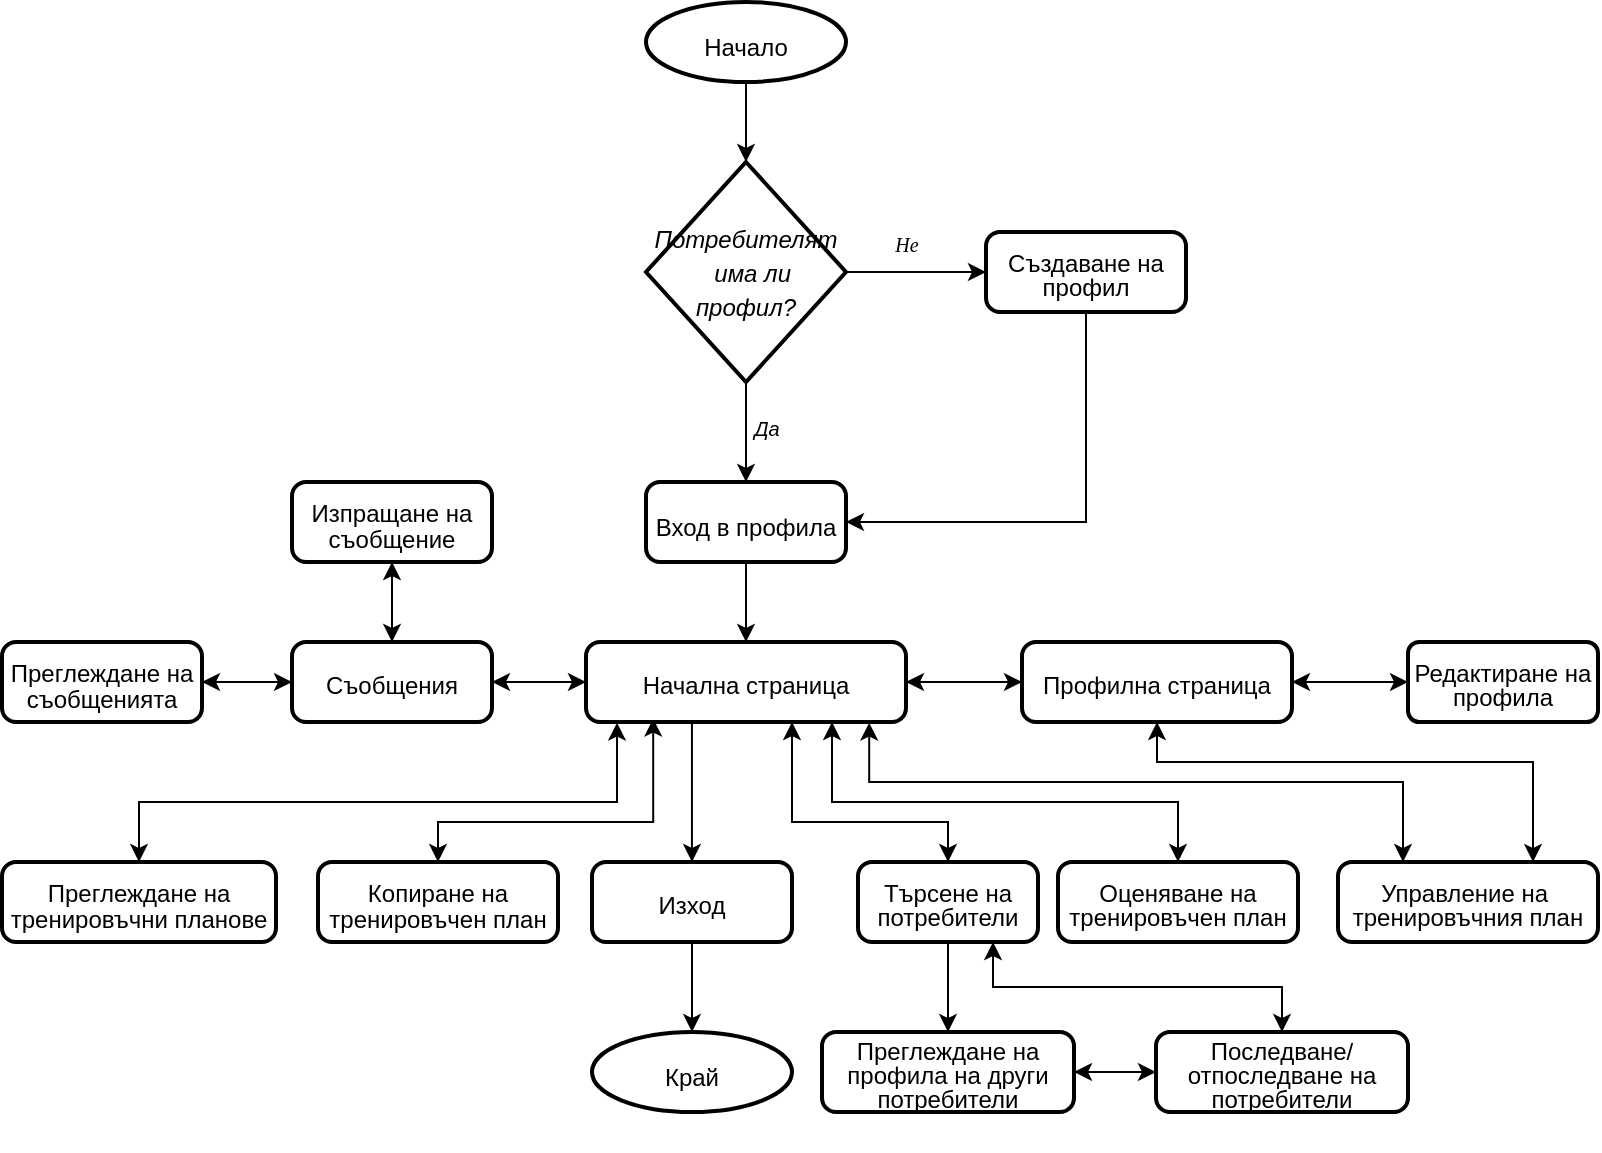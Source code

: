 <mxfile version="21.3.8" type="github">
  <diagram id="C5RBs43oDa-KdzZeNtuy" name="Page-1">
    <mxGraphModel dx="1050" dy="581" grid="0" gridSize="10" guides="1" tooltips="1" connect="1" arrows="1" fold="1" page="1" pageScale="1" pageWidth="827" pageHeight="1169" math="0" shadow="0">
      <root>
        <mxCell id="WIyWlLk6GJQsqaUBKTNV-0" />
        <mxCell id="WIyWlLk6GJQsqaUBKTNV-1" parent="WIyWlLk6GJQsqaUBKTNV-0" />
        <mxCell id="3TFM3hJCEPJsRZKhH2WV-3" value="" style="edgeStyle=orthogonalEdgeStyle;rounded=0;hachureGap=4;orthogonalLoop=1;jettySize=auto;html=1;fontFamily=Architects Daughter;fontSource=https%3A%2F%2Ffonts.googleapis.com%2Fcss%3Ffamily%3DArchitects%2BDaughter;fontSize=16;exitX=0.5;exitY=1;exitDx=0;exitDy=0;exitPerimeter=0;" edge="1" parent="WIyWlLk6GJQsqaUBKTNV-1" source="3TFM3hJCEPJsRZKhH2WV-5" target="3TFM3hJCEPJsRZKhH2WV-2">
          <mxGeometry relative="1" as="geometry">
            <mxPoint x="434" y="100" as="sourcePoint" />
          </mxGeometry>
        </mxCell>
        <mxCell id="3TFM3hJCEPJsRZKhH2WV-7" style="edgeStyle=orthogonalEdgeStyle;rounded=0;hachureGap=4;orthogonalLoop=1;jettySize=auto;html=1;exitX=1;exitY=0.5;exitDx=0;exitDy=0;fontFamily=Architects Daughter;fontSource=https%3A%2F%2Ffonts.googleapis.com%2Fcss%3Ffamily%3DArchitects%2BDaughter;fontSize=16;" edge="1" parent="WIyWlLk6GJQsqaUBKTNV-1" source="3TFM3hJCEPJsRZKhH2WV-2" target="3TFM3hJCEPJsRZKhH2WV-4">
          <mxGeometry relative="1" as="geometry" />
        </mxCell>
        <mxCell id="3TFM3hJCEPJsRZKhH2WV-9" style="edgeStyle=orthogonalEdgeStyle;rounded=0;hachureGap=4;orthogonalLoop=1;jettySize=auto;html=1;entryX=0.5;entryY=0;entryDx=0;entryDy=0;fontFamily=Architects Daughter;fontSource=https%3A%2F%2Ffonts.googleapis.com%2Fcss%3Ffamily%3DArchitects%2BDaughter;fontSize=16;" edge="1" parent="WIyWlLk6GJQsqaUBKTNV-1" source="3TFM3hJCEPJsRZKhH2WV-2" target="3TFM3hJCEPJsRZKhH2WV-8">
          <mxGeometry relative="1" as="geometry" />
        </mxCell>
        <mxCell id="3TFM3hJCEPJsRZKhH2WV-2" value="&lt;p style=&quot;line-height: 75%;&quot;&gt;&lt;span style=&quot;font-size: 12px; font-family: Helvetica; background-color: initial;&quot;&gt;&lt;i&gt;&amp;nbsp;Потребителят&amp;nbsp; &amp;nbsp; има ли профил?&lt;/i&gt;&lt;/span&gt;&lt;br&gt;&lt;/p&gt;" style="rhombus;whiteSpace=wrap;html=1;hachureGap=4;fontFamily=Architects Daughter;fontSource=https%3A%2F%2Ffonts.googleapis.com%2Fcss%3Ffamily%3DArchitects%2BDaughter;fontSize=20;align=center;strokeWidth=2;" vertex="1" parent="WIyWlLk6GJQsqaUBKTNV-1">
          <mxGeometry x="384" y="130" width="100" height="110" as="geometry" />
        </mxCell>
        <mxCell id="3TFM3hJCEPJsRZKhH2WV-4" value="&lt;p style=&quot;line-height: 50%;&quot;&gt;&lt;font face=&quot;Helvetica&quot; style=&quot;font-size: 12px;&quot;&gt;Създаване на профил&lt;/font&gt;&lt;/p&gt;" style="rounded=1;whiteSpace=wrap;html=1;absoluteArcSize=1;arcSize=14;strokeWidth=2;hachureGap=4;fontFamily=Architects Daughter;fontSource=https%3A%2F%2Ffonts.googleapis.com%2Fcss%3Ffamily%3DArchitects%2BDaughter;fontSize=20;" vertex="1" parent="WIyWlLk6GJQsqaUBKTNV-1">
          <mxGeometry x="554" y="165" width="100" height="40" as="geometry" />
        </mxCell>
        <mxCell id="3TFM3hJCEPJsRZKhH2WV-5" value="&lt;font face=&quot;Helvetica&quot; style=&quot;font-size: 12px;&quot;&gt;Начало&lt;/font&gt;" style="strokeWidth=2;html=1;shape=mxgraph.flowchart.start_1;whiteSpace=wrap;hachureGap=4;fontFamily=Architects Daughter;fontSource=https%3A%2F%2Ffonts.googleapis.com%2Fcss%3Ffamily%3DArchitects%2BDaughter;fontSize=20;" vertex="1" parent="WIyWlLk6GJQsqaUBKTNV-1">
          <mxGeometry x="384" y="50" width="100" height="40" as="geometry" />
        </mxCell>
        <mxCell id="3TFM3hJCEPJsRZKhH2WV-6" value="&lt;font face=&quot;Helvetica&quot; style=&quot;font-size: 12px;&quot;&gt;Край&lt;/font&gt;" style="strokeWidth=2;html=1;shape=mxgraph.flowchart.start_1;whiteSpace=wrap;hachureGap=4;fontFamily=Architects Daughter;fontSource=https%3A%2F%2Ffonts.googleapis.com%2Fcss%3Ffamily%3DArchitects%2BDaughter;fontSize=20;" vertex="1" parent="WIyWlLk6GJQsqaUBKTNV-1">
          <mxGeometry x="357" y="565" width="100" height="40" as="geometry" />
        </mxCell>
        <mxCell id="3TFM3hJCEPJsRZKhH2WV-17" value="" style="rounded=0;hachureGap=4;orthogonalLoop=1;jettySize=auto;html=1;fontFamily=Architects Daughter;fontSource=https%3A%2F%2Ffonts.googleapis.com%2Fcss%3Ffamily%3DArchitects%2BDaughter;fontSize=16;exitX=0.5;exitY=1;exitDx=0;exitDy=0;entryX=0.5;entryY=0;entryDx=0;entryDy=0;edgeStyle=orthogonalEdgeStyle;" edge="1" parent="WIyWlLk6GJQsqaUBKTNV-1" source="3TFM3hJCEPJsRZKhH2WV-8" target="3TFM3hJCEPJsRZKhH2WV-14">
          <mxGeometry relative="1" as="geometry">
            <mxPoint x="420" y="330" as="sourcePoint" />
          </mxGeometry>
        </mxCell>
        <mxCell id="3TFM3hJCEPJsRZKhH2WV-8" value="&lt;font style=&quot;font-size: 12px;&quot; face=&quot;Helvetica&quot;&gt;Вход в профила&lt;/font&gt;" style="rounded=1;whiteSpace=wrap;html=1;absoluteArcSize=1;arcSize=14;strokeWidth=2;hachureGap=4;fontFamily=Architects Daughter;fontSource=https%3A%2F%2Ffonts.googleapis.com%2Fcss%3Ffamily%3DArchitects%2BDaughter;fontSize=20;" vertex="1" parent="WIyWlLk6GJQsqaUBKTNV-1">
          <mxGeometry x="384" y="290" width="100" height="40" as="geometry" />
        </mxCell>
        <mxCell id="3TFM3hJCEPJsRZKhH2WV-11" value="&lt;p style=&quot;line-height: 60%;&quot;&gt;&lt;font style=&quot;font-size: 10px;&quot; face=&quot;Verdana&quot;&gt;&lt;i&gt;Не&lt;/i&gt;&lt;/font&gt;&lt;/p&gt;" style="text;html=1;align=center;verticalAlign=middle;resizable=0;points=[];autosize=1;strokeColor=none;fillColor=none;fontSize=20;fontFamily=Architects Daughter;" vertex="1" parent="WIyWlLk6GJQsqaUBKTNV-1">
          <mxGeometry x="494" y="135" width="40" height="70" as="geometry" />
        </mxCell>
        <mxCell id="3TFM3hJCEPJsRZKhH2WV-33" value="" style="rounded=0;hachureGap=4;orthogonalLoop=1;jettySize=auto;html=1;fontFamily=Architects Daughter;fontSource=https%3A%2F%2Ffonts.googleapis.com%2Fcss%3Ffamily%3DArchitects%2BDaughter;fontSize=16;exitX=0.331;exitY=0.975;exitDx=0;exitDy=0;exitPerimeter=0;" edge="1" parent="WIyWlLk6GJQsqaUBKTNV-1" source="3TFM3hJCEPJsRZKhH2WV-14" target="3TFM3hJCEPJsRZKhH2WV-31">
          <mxGeometry relative="1" as="geometry">
            <mxPoint x="420" y="410" as="sourcePoint" />
          </mxGeometry>
        </mxCell>
        <mxCell id="3TFM3hJCEPJsRZKhH2WV-34" value="" style="rounded=0;hachureGap=4;orthogonalLoop=1;jettySize=auto;html=1;fontFamily=Architects Daughter;fontSource=https%3A%2F%2Ffonts.googleapis.com%2Fcss%3Ffamily%3DArchitects%2BDaughter;fontSize=16;exitX=1;exitY=0.5;exitDx=0;exitDy=0;startArrow=classic;startFill=1;targetPerimeterSpacing=0;" edge="1" parent="WIyWlLk6GJQsqaUBKTNV-1" source="3TFM3hJCEPJsRZKhH2WV-14" target="3TFM3hJCEPJsRZKhH2WV-30">
          <mxGeometry relative="1" as="geometry" />
        </mxCell>
        <mxCell id="3TFM3hJCEPJsRZKhH2WV-69" style="edgeStyle=orthogonalEdgeStyle;shape=connector;rounded=0;hachureGap=4;orthogonalLoop=1;jettySize=auto;html=1;exitX=0.21;exitY=0.958;exitDx=0;exitDy=0;labelBackgroundColor=default;strokeColor=default;fontFamily=Architects Daughter;fontSource=https%3A%2F%2Ffonts.googleapis.com%2Fcss%3Ffamily%3DArchitects%2BDaughter;fontSize=20;fontColor=default;endArrow=classic;startArrow=classic;startFill=1;entryX=0.5;entryY=0;entryDx=0;entryDy=0;exitPerimeter=0;" edge="1" parent="WIyWlLk6GJQsqaUBKTNV-1" source="3TFM3hJCEPJsRZKhH2WV-14" target="3TFM3hJCEPJsRZKhH2WV-60">
          <mxGeometry relative="1" as="geometry">
            <mxPoint x="337" y="500" as="targetPoint" />
            <Array as="points">
              <mxPoint x="388" y="460" />
              <mxPoint x="280" y="460" />
            </Array>
          </mxGeometry>
        </mxCell>
        <mxCell id="3TFM3hJCEPJsRZKhH2WV-70" style="edgeStyle=orthogonalEdgeStyle;shape=connector;rounded=0;hachureGap=4;orthogonalLoop=1;jettySize=auto;html=1;exitX=0.097;exitY=1.008;exitDx=0;exitDy=0;labelBackgroundColor=default;strokeColor=default;fontFamily=Architects Daughter;fontSource=https%3A%2F%2Ffonts.googleapis.com%2Fcss%3Ffamily%3DArchitects%2BDaughter;fontSize=20;fontColor=default;endArrow=classic;startArrow=classic;startFill=1;exitPerimeter=0;entryX=0.5;entryY=0;entryDx=0;entryDy=0;" edge="1" parent="WIyWlLk6GJQsqaUBKTNV-1" source="3TFM3hJCEPJsRZKhH2WV-14" target="3TFM3hJCEPJsRZKhH2WV-59">
          <mxGeometry relative="1" as="geometry">
            <Array as="points">
              <mxPoint x="370" y="450" />
              <mxPoint x="131" y="450" />
            </Array>
          </mxGeometry>
        </mxCell>
        <mxCell id="3TFM3hJCEPJsRZKhH2WV-84" style="edgeStyle=elbowEdgeStyle;shape=connector;rounded=0;hachureGap=4;orthogonalLoop=1;jettySize=auto;html=1;exitX=0.885;exitY=1.008;exitDx=0;exitDy=0;labelBackgroundColor=default;strokeColor=default;fontFamily=Architects Daughter;fontSource=https%3A%2F%2Ffonts.googleapis.com%2Fcss%3Ffamily%3DArchitects%2BDaughter;fontSize=20;fontColor=default;endArrow=classic;startArrow=classic;startFill=1;elbow=vertical;entryX=0.25;entryY=0;entryDx=0;entryDy=0;exitPerimeter=0;" edge="1" parent="WIyWlLk6GJQsqaUBKTNV-1" source="3TFM3hJCEPJsRZKhH2WV-14" target="3TFM3hJCEPJsRZKhH2WV-37">
          <mxGeometry relative="1" as="geometry">
            <mxPoint x="760" y="460" as="targetPoint" />
            <Array as="points">
              <mxPoint x="640" y="440" />
            </Array>
          </mxGeometry>
        </mxCell>
        <mxCell id="3TFM3hJCEPJsRZKhH2WV-14" value="&lt;p style=&quot;line-height: 50%;&quot;&gt;&lt;font style=&quot;font-size: 12px;&quot; face=&quot;Helvetica&quot;&gt;Начална страница&lt;/font&gt;&lt;/p&gt;" style="rounded=1;whiteSpace=wrap;html=1;absoluteArcSize=1;arcSize=14;strokeWidth=2;hachureGap=4;fontFamily=Architects Daughter;fontSource=https%3A%2F%2Ffonts.googleapis.com%2Fcss%3Ffamily%3DArchitects%2BDaughter;fontSize=20;" vertex="1" parent="WIyWlLk6GJQsqaUBKTNV-1">
          <mxGeometry x="354" y="370" width="160" height="40" as="geometry" />
        </mxCell>
        <mxCell id="3TFM3hJCEPJsRZKhH2WV-23" value="&lt;font style=&quot;font-size: 10px;&quot; face=&quot;Helvetica&quot;&gt;&lt;i&gt;Да&lt;/i&gt;&lt;/font&gt;" style="text;html=1;align=center;verticalAlign=middle;resizable=0;points=[];autosize=1;strokeColor=none;fillColor=none;fontSize=20;fontFamily=Architects Daughter;" vertex="1" parent="WIyWlLk6GJQsqaUBKTNV-1">
          <mxGeometry x="424" y="240" width="40" height="40" as="geometry" />
        </mxCell>
        <mxCell id="3TFM3hJCEPJsRZKhH2WV-25" value="" style="edgeStyle=orthogonalEdgeStyle;rounded=0;hachureGap=4;orthogonalLoop=1;jettySize=auto;html=1;fontFamily=Architects Daughter;fontSource=https%3A%2F%2Ffonts.googleapis.com%2Fcss%3Ffamily%3DArchitects%2BDaughter;fontSize=16;exitX=0.5;exitY=1;exitDx=0;exitDy=0;entryX=1;entryY=0.5;entryDx=0;entryDy=0;" edge="1" parent="WIyWlLk6GJQsqaUBKTNV-1" source="3TFM3hJCEPJsRZKhH2WV-4" target="3TFM3hJCEPJsRZKhH2WV-8">
          <mxGeometry relative="1" as="geometry">
            <mxPoint x="600" y="205" as="sourcePoint" />
            <mxPoint x="600" y="260" as="targetPoint" />
          </mxGeometry>
        </mxCell>
        <mxCell id="3TFM3hJCEPJsRZKhH2WV-80" value="" style="edgeStyle=orthogonalEdgeStyle;shape=connector;rounded=0;hachureGap=4;orthogonalLoop=1;jettySize=auto;html=1;labelBackgroundColor=default;strokeColor=default;fontFamily=Architects Daughter;fontSource=https%3A%2F%2Ffonts.googleapis.com%2Fcss%3Ffamily%3DArchitects%2BDaughter;fontSize=20;fontColor=default;endArrow=classic;startArrow=classic;startFill=1;entryX=0.75;entryY=0;entryDx=0;entryDy=0;" edge="1" parent="WIyWlLk6GJQsqaUBKTNV-1" source="3TFM3hJCEPJsRZKhH2WV-30" target="3TFM3hJCEPJsRZKhH2WV-37">
          <mxGeometry relative="1" as="geometry">
            <Array as="points">
              <mxPoint x="640" y="430" />
              <mxPoint x="828" y="430" />
            </Array>
          </mxGeometry>
        </mxCell>
        <mxCell id="3TFM3hJCEPJsRZKhH2WV-30" value="&lt;p style=&quot;line-height: 50%;&quot;&gt;&lt;font style=&quot;font-size: 12px;&quot; face=&quot;Helvetica&quot;&gt;Профилна страница&lt;/font&gt;&lt;/p&gt;" style="rounded=1;whiteSpace=wrap;html=1;absoluteArcSize=1;arcSize=14;strokeWidth=2;hachureGap=4;fontFamily=Architects Daughter;fontSource=https%3A%2F%2Ffonts.googleapis.com%2Fcss%3Ffamily%3DArchitects%2BDaughter;fontSize=20;" vertex="1" parent="WIyWlLk6GJQsqaUBKTNV-1">
          <mxGeometry x="572" y="370" width="135" height="40" as="geometry" />
        </mxCell>
        <mxCell id="3TFM3hJCEPJsRZKhH2WV-32" value="" style="edgeStyle=orthogonalEdgeStyle;rounded=0;hachureGap=4;orthogonalLoop=1;jettySize=auto;html=1;fontFamily=Architects Daughter;fontSource=https%3A%2F%2Ffonts.googleapis.com%2Fcss%3Ffamily%3DArchitects%2BDaughter;fontSize=16;" edge="1" parent="WIyWlLk6GJQsqaUBKTNV-1" source="3TFM3hJCEPJsRZKhH2WV-31" target="3TFM3hJCEPJsRZKhH2WV-6">
          <mxGeometry relative="1" as="geometry" />
        </mxCell>
        <mxCell id="3TFM3hJCEPJsRZKhH2WV-31" value="&lt;p style=&quot;line-height: 50%;&quot;&gt;&lt;font style=&quot;font-size: 12px;&quot; face=&quot;Helvetica&quot;&gt;Изход&lt;/font&gt;&lt;/p&gt;" style="rounded=1;whiteSpace=wrap;html=1;absoluteArcSize=1;arcSize=14;strokeWidth=2;hachureGap=4;fontFamily=Architects Daughter;fontSource=https%3A%2F%2Ffonts.googleapis.com%2Fcss%3Ffamily%3DArchitects%2BDaughter;fontSize=20;" vertex="1" parent="WIyWlLk6GJQsqaUBKTNV-1">
          <mxGeometry x="357" y="480" width="100" height="40" as="geometry" />
        </mxCell>
        <mxCell id="3TFM3hJCEPJsRZKhH2WV-73" value="" style="edgeStyle=orthogonalEdgeStyle;shape=connector;rounded=0;hachureGap=4;orthogonalLoop=1;jettySize=auto;html=1;labelBackgroundColor=default;strokeColor=default;fontFamily=Architects Daughter;fontSource=https%3A%2F%2Ffonts.googleapis.com%2Fcss%3Ffamily%3DArchitects%2BDaughter;fontSize=20;fontColor=default;endArrow=classic;startArrow=classic;startFill=1;" edge="1" parent="WIyWlLk6GJQsqaUBKTNV-1" source="3TFM3hJCEPJsRZKhH2WV-35" target="3TFM3hJCEPJsRZKhH2WV-14">
          <mxGeometry relative="1" as="geometry" />
        </mxCell>
        <mxCell id="3TFM3hJCEPJsRZKhH2WV-35" value="&lt;p style=&quot;line-height: 50%;&quot;&gt;&lt;font face=&quot;Helvetica&quot;&gt;&lt;span style=&quot;font-size: 12px;&quot;&gt;Съобщения&lt;/span&gt;&lt;/font&gt;&lt;/p&gt;" style="rounded=1;whiteSpace=wrap;html=1;absoluteArcSize=1;arcSize=14;strokeWidth=2;hachureGap=4;fontFamily=Architects Daughter;fontSource=https%3A%2F%2Ffonts.googleapis.com%2Fcss%3Ffamily%3DArchitects%2BDaughter;fontSize=20;" vertex="1" parent="WIyWlLk6GJQsqaUBKTNV-1">
          <mxGeometry x="207" y="370" width="100" height="40" as="geometry" />
        </mxCell>
        <mxCell id="3TFM3hJCEPJsRZKhH2WV-37" value="&lt;p style=&quot;line-height: 50%;&quot;&gt;&lt;font style=&quot;font-size: 12px;&quot; face=&quot;Helvetica&quot;&gt;Управление на&amp;nbsp; тренировъчния план&lt;/font&gt;&lt;/p&gt;" style="rounded=1;whiteSpace=wrap;html=1;absoluteArcSize=1;arcSize=14;strokeWidth=2;hachureGap=4;fontFamily=Architects Daughter;fontSource=https%3A%2F%2Ffonts.googleapis.com%2Fcss%3Ffamily%3DArchitects%2BDaughter;fontSize=20;" vertex="1" parent="WIyWlLk6GJQsqaUBKTNV-1">
          <mxGeometry x="730" y="480" width="130" height="40" as="geometry" />
        </mxCell>
        <mxCell id="3TFM3hJCEPJsRZKhH2WV-67" value="" style="shape=connector;rounded=0;hachureGap=4;orthogonalLoop=1;jettySize=auto;html=1;labelBackgroundColor=default;strokeColor=default;fontFamily=Architects Daughter;fontSource=https%3A%2F%2Ffonts.googleapis.com%2Fcss%3Ffamily%3DArchitects%2BDaughter;fontSize=20;fontColor=default;endArrow=classic;startArrow=classic;startFill=1;" edge="1" parent="WIyWlLk6GJQsqaUBKTNV-1" source="3TFM3hJCEPJsRZKhH2WV-40" target="3TFM3hJCEPJsRZKhH2WV-30">
          <mxGeometry relative="1" as="geometry" />
        </mxCell>
        <mxCell id="3TFM3hJCEPJsRZKhH2WV-40" value="&lt;p style=&quot;line-height: 50%;&quot;&gt;&lt;font style=&quot;font-size: 12px;&quot; face=&quot;Helvetica&quot;&gt;Редактиране на профила&lt;/font&gt;&lt;/p&gt;" style="whiteSpace=wrap;html=1;fontSize=20;fontFamily=Architects Daughter;rounded=1;arcSize=14;strokeWidth=2;hachureGap=4;fontSource=https%3A%2F%2Ffonts.googleapis.com%2Fcss%3Ffamily%3DArchitects%2BDaughter;" vertex="1" parent="WIyWlLk6GJQsqaUBKTNV-1">
          <mxGeometry x="765" y="370" width="95" height="40" as="geometry" />
        </mxCell>
        <mxCell id="3TFM3hJCEPJsRZKhH2WV-74" value="" style="edgeStyle=orthogonalEdgeStyle;shape=connector;rounded=0;hachureGap=4;orthogonalLoop=1;jettySize=auto;html=1;labelBackgroundColor=default;strokeColor=default;fontFamily=Architects Daughter;fontSource=https%3A%2F%2Ffonts.googleapis.com%2Fcss%3Ffamily%3DArchitects%2BDaughter;fontSize=20;fontColor=default;endArrow=classic;startArrow=classic;startFill=1;" edge="1" parent="WIyWlLk6GJQsqaUBKTNV-1" source="3TFM3hJCEPJsRZKhH2WV-49" target="3TFM3hJCEPJsRZKhH2WV-35">
          <mxGeometry relative="1" as="geometry" />
        </mxCell>
        <mxCell id="3TFM3hJCEPJsRZKhH2WV-49" value="&lt;p style=&quot;line-height: 50%;&quot;&gt;&lt;font face=&quot;Helvetica&quot;&gt;&lt;span style=&quot;font-size: 12px;&quot;&gt;Преглеждане на съобщенията&lt;/span&gt;&lt;/font&gt;&lt;/p&gt;" style="rounded=1;whiteSpace=wrap;html=1;absoluteArcSize=1;arcSize=14;strokeWidth=2;hachureGap=4;fontFamily=Architects Daughter;fontSource=https%3A%2F%2Ffonts.googleapis.com%2Fcss%3Ffamily%3DArchitects%2BDaughter;fontSize=20;" vertex="1" parent="WIyWlLk6GJQsqaUBKTNV-1">
          <mxGeometry x="62" y="370" width="100" height="40" as="geometry" />
        </mxCell>
        <mxCell id="3TFM3hJCEPJsRZKhH2WV-78" value="" style="edgeStyle=orthogonalEdgeStyle;shape=connector;rounded=0;hachureGap=4;orthogonalLoop=1;jettySize=auto;html=1;labelBackgroundColor=default;strokeColor=default;fontFamily=Architects Daughter;fontSource=https%3A%2F%2Ffonts.googleapis.com%2Fcss%3Ffamily%3DArchitects%2BDaughter;fontSize=20;fontColor=default;endArrow=classic;startArrow=classic;startFill=1;" edge="1" parent="WIyWlLk6GJQsqaUBKTNV-1" source="3TFM3hJCEPJsRZKhH2WV-50" target="3TFM3hJCEPJsRZKhH2WV-35">
          <mxGeometry relative="1" as="geometry" />
        </mxCell>
        <mxCell id="3TFM3hJCEPJsRZKhH2WV-50" value="&lt;p style=&quot;line-height: 50%;&quot;&gt;&lt;font face=&quot;Helvetica&quot;&gt;&lt;span style=&quot;font-size: 12px;&quot;&gt;Изпращане на съобщение&lt;/span&gt;&lt;/font&gt;&lt;/p&gt;" style="rounded=1;whiteSpace=wrap;html=1;absoluteArcSize=1;arcSize=14;strokeWidth=2;hachureGap=4;fontFamily=Architects Daughter;fontSource=https%3A%2F%2Ffonts.googleapis.com%2Fcss%3Ffamily%3DArchitects%2BDaughter;fontSize=20;" vertex="1" parent="WIyWlLk6GJQsqaUBKTNV-1">
          <mxGeometry x="207" y="290" width="100" height="40" as="geometry" />
        </mxCell>
        <mxCell id="3TFM3hJCEPJsRZKhH2WV-59" value="&lt;p style=&quot;line-height: 50%;&quot;&gt;&lt;font face=&quot;Helvetica&quot;&gt;&lt;span style=&quot;font-size: 12px;&quot;&gt;Преглеждане на тренировъчни планове&lt;/span&gt;&lt;/font&gt;&lt;/p&gt;" style="rounded=1;whiteSpace=wrap;html=1;absoluteArcSize=1;arcSize=14;strokeWidth=2;hachureGap=4;fontFamily=Architects Daughter;fontSource=https%3A%2F%2Ffonts.googleapis.com%2Fcss%3Ffamily%3DArchitects%2BDaughter;fontSize=20;" vertex="1" parent="WIyWlLk6GJQsqaUBKTNV-1">
          <mxGeometry x="62" y="480" width="137" height="40" as="geometry" />
        </mxCell>
        <mxCell id="3TFM3hJCEPJsRZKhH2WV-60" value="&lt;p style=&quot;line-height: 50%;&quot;&gt;&lt;font face=&quot;Helvetica&quot;&gt;&lt;span style=&quot;font-size: 12px;&quot;&gt;Копиране на тренировъчен план&lt;/span&gt;&lt;/font&gt;&lt;/p&gt;" style="rounded=1;whiteSpace=wrap;html=1;absoluteArcSize=1;arcSize=14;strokeWidth=2;hachureGap=4;fontFamily=Architects Daughter;fontSource=https%3A%2F%2Ffonts.googleapis.com%2Fcss%3Ffamily%3DArchitects%2BDaughter;fontSize=20;" vertex="1" parent="WIyWlLk6GJQsqaUBKTNV-1">
          <mxGeometry x="220" y="480" width="120" height="40" as="geometry" />
        </mxCell>
        <mxCell id="3TFM3hJCEPJsRZKhH2WV-83" style="shape=connector;rounded=0;hachureGap=4;orthogonalLoop=1;jettySize=auto;html=1;labelBackgroundColor=default;strokeColor=default;fontFamily=Architects Daughter;fontSource=https%3A%2F%2Ffonts.googleapis.com%2Fcss%3Ffamily%3DArchitects%2BDaughter;fontSize=20;fontColor=default;endArrow=classic;startArrow=classic;startFill=1;edgeStyle=orthogonalEdgeStyle;" edge="1" parent="WIyWlLk6GJQsqaUBKTNV-1" source="3TFM3hJCEPJsRZKhH2WV-81" target="3TFM3hJCEPJsRZKhH2WV-14">
          <mxGeometry relative="1" as="geometry">
            <mxPoint x="445" y="410" as="targetPoint" />
            <Array as="points">
              <mxPoint x="535" y="460" />
              <mxPoint x="457" y="460" />
            </Array>
          </mxGeometry>
        </mxCell>
        <mxCell id="3TFM3hJCEPJsRZKhH2WV-88" style="edgeStyle=orthogonalEdgeStyle;shape=connector;rounded=0;hachureGap=4;orthogonalLoop=1;jettySize=auto;html=1;labelBackgroundColor=default;strokeColor=default;fontFamily=Architects Daughter;fontSource=https%3A%2F%2Ffonts.googleapis.com%2Fcss%3Ffamily%3DArchitects%2BDaughter;fontSize=20;fontColor=default;endArrow=classic;entryX=0.5;entryY=0;entryDx=0;entryDy=0;" edge="1" parent="WIyWlLk6GJQsqaUBKTNV-1" source="3TFM3hJCEPJsRZKhH2WV-81" target="3TFM3hJCEPJsRZKhH2WV-87">
          <mxGeometry relative="1" as="geometry">
            <mxPoint x="535" y="540" as="targetPoint" />
          </mxGeometry>
        </mxCell>
        <mxCell id="3TFM3hJCEPJsRZKhH2WV-89" style="edgeStyle=orthogonalEdgeStyle;shape=connector;rounded=0;hachureGap=4;orthogonalLoop=1;jettySize=auto;html=1;exitX=0.75;exitY=1;exitDx=0;exitDy=0;entryX=0.5;entryY=0;entryDx=0;entryDy=0;labelBackgroundColor=default;strokeColor=default;fontFamily=Architects Daughter;fontSource=https%3A%2F%2Ffonts.googleapis.com%2Fcss%3Ffamily%3DArchitects%2BDaughter;fontSize=20;fontColor=default;endArrow=classic;startArrow=classic;startFill=1;" edge="1" parent="WIyWlLk6GJQsqaUBKTNV-1" source="3TFM3hJCEPJsRZKhH2WV-81" target="3TFM3hJCEPJsRZKhH2WV-86">
          <mxGeometry relative="1" as="geometry" />
        </mxCell>
        <mxCell id="3TFM3hJCEPJsRZKhH2WV-81" value="&lt;p style=&quot;line-height: 50%;&quot;&gt;&lt;font style=&quot;font-size: 12px;&quot; face=&quot;Helvetica&quot;&gt;Търсене на потребители&lt;/font&gt;&lt;/p&gt;" style="rounded=1;whiteSpace=wrap;html=1;absoluteArcSize=1;arcSize=14;strokeWidth=2;hachureGap=4;fontFamily=Architects Daughter;fontSource=https%3A%2F%2Ffonts.googleapis.com%2Fcss%3Ffamily%3DArchitects%2BDaughter;fontSize=20;" vertex="1" parent="WIyWlLk6GJQsqaUBKTNV-1">
          <mxGeometry x="490" y="480" width="90" height="40" as="geometry" />
        </mxCell>
        <mxCell id="3TFM3hJCEPJsRZKhH2WV-85" style="edgeStyle=orthogonalEdgeStyle;shape=connector;rounded=0;hachureGap=4;orthogonalLoop=1;jettySize=auto;html=1;exitX=0.5;exitY=0;exitDx=0;exitDy=0;labelBackgroundColor=default;strokeColor=default;fontFamily=Architects Daughter;fontSource=https%3A%2F%2Ffonts.googleapis.com%2Fcss%3Ffamily%3DArchitects%2BDaughter;fontSize=20;fontColor=default;endArrow=classic;startArrow=classic;startFill=1;" edge="1" parent="WIyWlLk6GJQsqaUBKTNV-1" source="3TFM3hJCEPJsRZKhH2WV-82">
          <mxGeometry relative="1" as="geometry">
            <mxPoint x="477" y="410" as="targetPoint" />
            <Array as="points">
              <mxPoint x="650" y="450" />
              <mxPoint x="477" y="450" />
              <mxPoint x="477" y="410" />
            </Array>
          </mxGeometry>
        </mxCell>
        <mxCell id="3TFM3hJCEPJsRZKhH2WV-82" value="&lt;p style=&quot;line-height: 50%;&quot;&gt;&lt;font style=&quot;font-size: 12px;&quot; face=&quot;Helvetica&quot;&gt;Оценяване на тренировъчен план&lt;/font&gt;&lt;/p&gt;" style="rounded=1;whiteSpace=wrap;html=1;absoluteArcSize=1;arcSize=14;strokeWidth=2;hachureGap=4;fontFamily=Architects Daughter;fontSource=https%3A%2F%2Ffonts.googleapis.com%2Fcss%3Ffamily%3DArchitects%2BDaughter;fontSize=20;" vertex="1" parent="WIyWlLk6GJQsqaUBKTNV-1">
          <mxGeometry x="590" y="480" width="120" height="40" as="geometry" />
        </mxCell>
        <mxCell id="3TFM3hJCEPJsRZKhH2WV-90" value="" style="edgeStyle=orthogonalEdgeStyle;shape=connector;rounded=0;hachureGap=4;orthogonalLoop=1;jettySize=auto;html=1;labelBackgroundColor=default;strokeColor=default;fontFamily=Architects Daughter;fontSource=https%3A%2F%2Ffonts.googleapis.com%2Fcss%3Ffamily%3DArchitects%2BDaughter;fontSize=20;fontColor=default;endArrow=classic;startArrow=classic;startFill=1;" edge="1" parent="WIyWlLk6GJQsqaUBKTNV-1" source="3TFM3hJCEPJsRZKhH2WV-86" target="3TFM3hJCEPJsRZKhH2WV-87">
          <mxGeometry relative="1" as="geometry" />
        </mxCell>
        <mxCell id="3TFM3hJCEPJsRZKhH2WV-86" value="&lt;p style=&quot;line-height: 50%;&quot;&gt;&lt;font style=&quot;font-size: 12px;&quot; face=&quot;Helvetica&quot;&gt;Последване/отпоследване на потребители&lt;/font&gt;&lt;/p&gt;" style="rounded=1;whiteSpace=wrap;html=1;absoluteArcSize=1;arcSize=14;strokeWidth=2;hachureGap=4;fontFamily=Architects Daughter;fontSource=https%3A%2F%2Ffonts.googleapis.com%2Fcss%3Ffamily%3DArchitects%2BDaughter;fontSize=20;" vertex="1" parent="WIyWlLk6GJQsqaUBKTNV-1">
          <mxGeometry x="639" y="565" width="126" height="40" as="geometry" />
        </mxCell>
        <mxCell id="3TFM3hJCEPJsRZKhH2WV-87" value="&lt;p style=&quot;line-height: 50%;&quot;&gt;&lt;font style=&quot;font-size: 12px;&quot; face=&quot;Helvetica&quot;&gt;Преглеждане на профила на други потребители&lt;/font&gt;&lt;/p&gt;" style="rounded=1;whiteSpace=wrap;html=1;absoluteArcSize=1;arcSize=14;strokeWidth=2;hachureGap=4;fontFamily=Architects Daughter;fontSource=https%3A%2F%2Ffonts.googleapis.com%2Fcss%3Ffamily%3DArchitects%2BDaughter;fontSize=20;" vertex="1" parent="WIyWlLk6GJQsqaUBKTNV-1">
          <mxGeometry x="472" y="565" width="126" height="40" as="geometry" />
        </mxCell>
      </root>
    </mxGraphModel>
  </diagram>
</mxfile>
